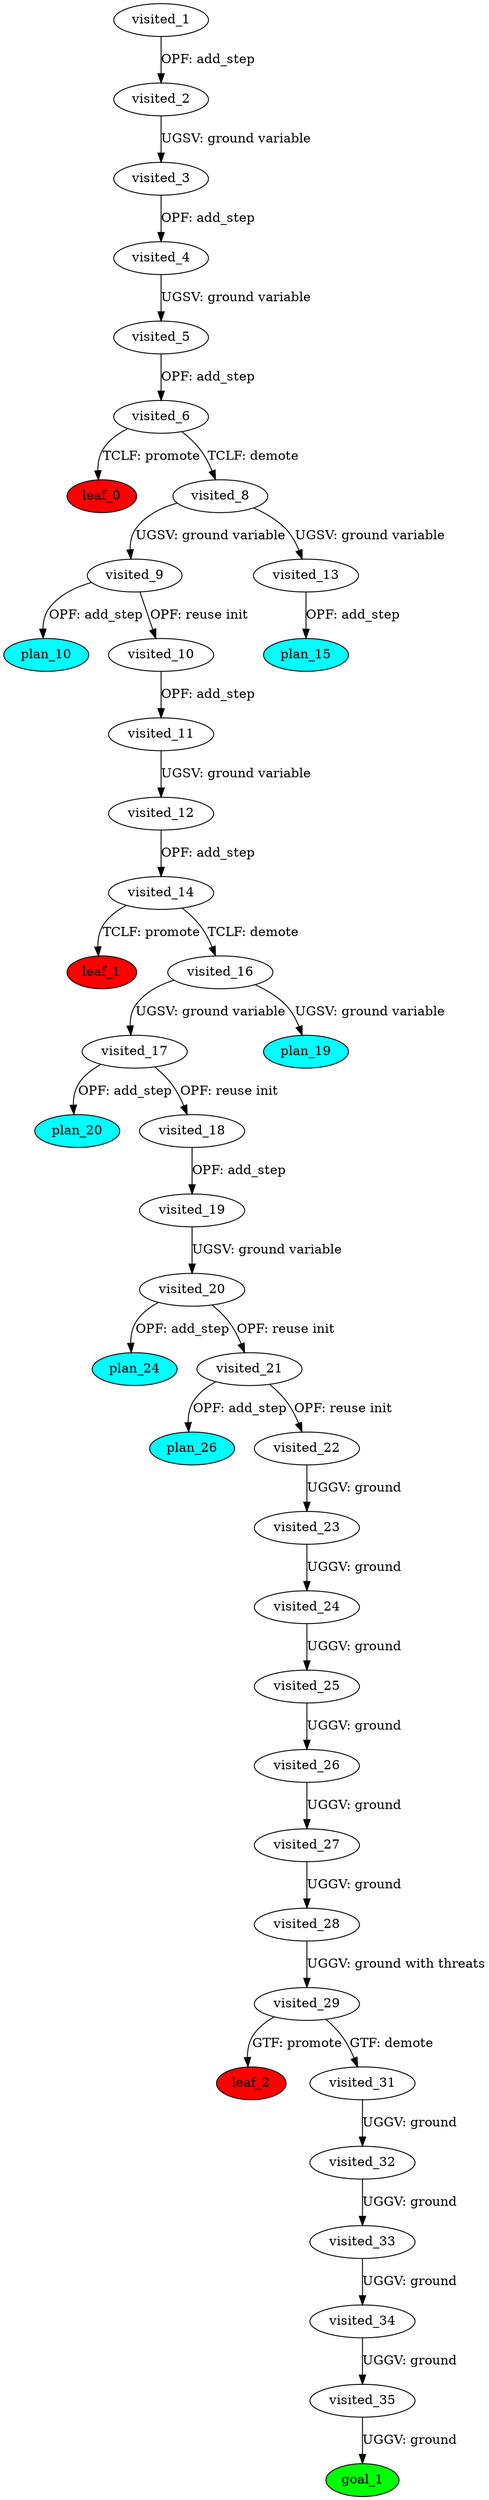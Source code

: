 digraph {
	"c5175ce3-cf18-22d5-6c5e-5a346946aa8c" [label=plan_0 fillcolor=cyan style=filled]
	"c5175ce3-cf18-22d5-6c5e-5a346946aa8c" [label=visited_1 fillcolor=white style=filled]
	"ffb7f861-2f54-759b-e6ea-545196c385be" [label=plan_1 fillcolor=cyan style=filled]
	"c5175ce3-cf18-22d5-6c5e-5a346946aa8c" -> "ffb7f861-2f54-759b-e6ea-545196c385be" [label="OPF: add_step"]
	"ffb7f861-2f54-759b-e6ea-545196c385be" [label=visited_2 fillcolor=white style=filled]
	"7f68625d-42ab-7ea0-8bb3-949c0d8c4ff2" [label=plan_2 fillcolor=cyan style=filled]
	"ffb7f861-2f54-759b-e6ea-545196c385be" -> "7f68625d-42ab-7ea0-8bb3-949c0d8c4ff2" [label="UGSV: ground variable"]
	"7f68625d-42ab-7ea0-8bb3-949c0d8c4ff2" [label=visited_3 fillcolor=white style=filled]
	"6d4fa46a-9478-4852-75bc-a2028aeeb41d" [label=plan_3 fillcolor=cyan style=filled]
	"7f68625d-42ab-7ea0-8bb3-949c0d8c4ff2" -> "6d4fa46a-9478-4852-75bc-a2028aeeb41d" [label="OPF: add_step"]
	"6d4fa46a-9478-4852-75bc-a2028aeeb41d" [label=visited_4 fillcolor=white style=filled]
	"479621fb-8f6a-dba5-c041-a5e0c987e1f2" [label=plan_4 fillcolor=cyan style=filled]
	"6d4fa46a-9478-4852-75bc-a2028aeeb41d" -> "479621fb-8f6a-dba5-c041-a5e0c987e1f2" [label="UGSV: ground variable"]
	"479621fb-8f6a-dba5-c041-a5e0c987e1f2" [label=visited_5 fillcolor=white style=filled]
	"2e20c2f2-958f-a216-dcd7-690c74311324" [label=plan_5 fillcolor=cyan style=filled]
	"479621fb-8f6a-dba5-c041-a5e0c987e1f2" -> "2e20c2f2-958f-a216-dcd7-690c74311324" [label="OPF: add_step"]
	"2e20c2f2-958f-a216-dcd7-690c74311324" [label=visited_6 fillcolor=white style=filled]
	"f00c449a-5575-f07a-00b1-f03c71e87477" [label=plan_6 fillcolor=cyan style=filled]
	"2e20c2f2-958f-a216-dcd7-690c74311324" -> "f00c449a-5575-f07a-00b1-f03c71e87477" [label="TCLF: promote"]
	"953c63b9-7b16-863b-cc60-fad5052f6c96" [label=plan_7 fillcolor=cyan style=filled]
	"2e20c2f2-958f-a216-dcd7-690c74311324" -> "953c63b9-7b16-863b-cc60-fad5052f6c96" [label="TCLF: demote"]
	"f00c449a-5575-f07a-00b1-f03c71e87477" [label=visited_7 fillcolor=white style=filled]
	"f00c449a-5575-f07a-00b1-f03c71e87477" [label=leaf_0 fillcolor=red style=filled]
	"953c63b9-7b16-863b-cc60-fad5052f6c96" [label=visited_8 fillcolor=white style=filled]
	"33ee3fb4-9f23-433c-3ceb-0483e263c626" [label=plan_8 fillcolor=cyan style=filled]
	"953c63b9-7b16-863b-cc60-fad5052f6c96" -> "33ee3fb4-9f23-433c-3ceb-0483e263c626" [label="UGSV: ground variable"]
	"a5165c32-95a4-e204-963b-4141946b1402" [label=plan_9 fillcolor=cyan style=filled]
	"953c63b9-7b16-863b-cc60-fad5052f6c96" -> "a5165c32-95a4-e204-963b-4141946b1402" [label="UGSV: ground variable"]
	"33ee3fb4-9f23-433c-3ceb-0483e263c626" [label=visited_9 fillcolor=white style=filled]
	"37091c48-6449-924b-dbb6-d9489d880900" [label=plan_10 fillcolor=cyan style=filled]
	"33ee3fb4-9f23-433c-3ceb-0483e263c626" -> "37091c48-6449-924b-dbb6-d9489d880900" [label="OPF: add_step"]
	"ec108d1b-aea5-6c2a-e112-02754bcc01bf" [label=plan_11 fillcolor=cyan style=filled]
	"33ee3fb4-9f23-433c-3ceb-0483e263c626" -> "ec108d1b-aea5-6c2a-e112-02754bcc01bf" [label="OPF: reuse init"]
	"ec108d1b-aea5-6c2a-e112-02754bcc01bf" [label=visited_10 fillcolor=white style=filled]
	"c37daf77-86fa-f0d3-284a-77de89f98673" [label=plan_12 fillcolor=cyan style=filled]
	"ec108d1b-aea5-6c2a-e112-02754bcc01bf" -> "c37daf77-86fa-f0d3-284a-77de89f98673" [label="OPF: add_step"]
	"c37daf77-86fa-f0d3-284a-77de89f98673" [label=visited_11 fillcolor=white style=filled]
	"c3519fe6-689c-d425-66ba-7f55676c3402" [label=plan_13 fillcolor=cyan style=filled]
	"c37daf77-86fa-f0d3-284a-77de89f98673" -> "c3519fe6-689c-d425-66ba-7f55676c3402" [label="UGSV: ground variable"]
	"c3519fe6-689c-d425-66ba-7f55676c3402" [label=visited_12 fillcolor=white style=filled]
	"ad556943-2935-3aa9-5ae2-63537ffa1852" [label=plan_14 fillcolor=cyan style=filled]
	"c3519fe6-689c-d425-66ba-7f55676c3402" -> "ad556943-2935-3aa9-5ae2-63537ffa1852" [label="OPF: add_step"]
	"a5165c32-95a4-e204-963b-4141946b1402" [label=visited_13 fillcolor=white style=filled]
	"a6ddea4c-861e-fe0f-38dd-36e7ce33316a" [label=plan_15 fillcolor=cyan style=filled]
	"a5165c32-95a4-e204-963b-4141946b1402" -> "a6ddea4c-861e-fe0f-38dd-36e7ce33316a" [label="OPF: add_step"]
	"ad556943-2935-3aa9-5ae2-63537ffa1852" [label=visited_14 fillcolor=white style=filled]
	"a4782e08-4ea3-a095-87d4-9c0c37d985ca" [label=plan_16 fillcolor=cyan style=filled]
	"ad556943-2935-3aa9-5ae2-63537ffa1852" -> "a4782e08-4ea3-a095-87d4-9c0c37d985ca" [label="TCLF: promote"]
	"a77800b6-5949-5eae-e885-79f6d9bf645c" [label=plan_17 fillcolor=cyan style=filled]
	"ad556943-2935-3aa9-5ae2-63537ffa1852" -> "a77800b6-5949-5eae-e885-79f6d9bf645c" [label="TCLF: demote"]
	"a4782e08-4ea3-a095-87d4-9c0c37d985ca" [label=visited_15 fillcolor=white style=filled]
	"a4782e08-4ea3-a095-87d4-9c0c37d985ca" [label=leaf_1 fillcolor=red style=filled]
	"a77800b6-5949-5eae-e885-79f6d9bf645c" [label=visited_16 fillcolor=white style=filled]
	"914d213f-878d-daad-f5bb-689e4e66d5d2" [label=plan_18 fillcolor=cyan style=filled]
	"a77800b6-5949-5eae-e885-79f6d9bf645c" -> "914d213f-878d-daad-f5bb-689e4e66d5d2" [label="UGSV: ground variable"]
	"5c36a7ea-14f3-b914-eb3a-5afb013f747f" [label=plan_19 fillcolor=cyan style=filled]
	"a77800b6-5949-5eae-e885-79f6d9bf645c" -> "5c36a7ea-14f3-b914-eb3a-5afb013f747f" [label="UGSV: ground variable"]
	"914d213f-878d-daad-f5bb-689e4e66d5d2" [label=visited_17 fillcolor=white style=filled]
	"4b7da242-b3ce-fcf2-8752-0f4a47aaaf15" [label=plan_20 fillcolor=cyan style=filled]
	"914d213f-878d-daad-f5bb-689e4e66d5d2" -> "4b7da242-b3ce-fcf2-8752-0f4a47aaaf15" [label="OPF: add_step"]
	"ec8c8f9c-33e0-0bed-2f6f-d59da076eada" [label=plan_21 fillcolor=cyan style=filled]
	"914d213f-878d-daad-f5bb-689e4e66d5d2" -> "ec8c8f9c-33e0-0bed-2f6f-d59da076eada" [label="OPF: reuse init"]
	"ec8c8f9c-33e0-0bed-2f6f-d59da076eada" [label=visited_18 fillcolor=white style=filled]
	"a742bfc1-8d59-32df-3872-57953ec29bac" [label=plan_22 fillcolor=cyan style=filled]
	"ec8c8f9c-33e0-0bed-2f6f-d59da076eada" -> "a742bfc1-8d59-32df-3872-57953ec29bac" [label="OPF: add_step"]
	"a742bfc1-8d59-32df-3872-57953ec29bac" [label=visited_19 fillcolor=white style=filled]
	"eac1e888-de65-3815-ca50-74f307960260" [label=plan_23 fillcolor=cyan style=filled]
	"a742bfc1-8d59-32df-3872-57953ec29bac" -> "eac1e888-de65-3815-ca50-74f307960260" [label="UGSV: ground variable"]
	"eac1e888-de65-3815-ca50-74f307960260" [label=visited_20 fillcolor=white style=filled]
	"6455e2aa-a4a4-fd33-27e0-cf399cef4a1c" [label=plan_24 fillcolor=cyan style=filled]
	"eac1e888-de65-3815-ca50-74f307960260" -> "6455e2aa-a4a4-fd33-27e0-cf399cef4a1c" [label="OPF: add_step"]
	"24aac6b5-be53-ca4c-99c7-174e66bb161c" [label=plan_25 fillcolor=cyan style=filled]
	"eac1e888-de65-3815-ca50-74f307960260" -> "24aac6b5-be53-ca4c-99c7-174e66bb161c" [label="OPF: reuse init"]
	"24aac6b5-be53-ca4c-99c7-174e66bb161c" [label=visited_21 fillcolor=white style=filled]
	"455240a5-b3cb-dc9c-b0ca-bbd10e03013c" [label=plan_26 fillcolor=cyan style=filled]
	"24aac6b5-be53-ca4c-99c7-174e66bb161c" -> "455240a5-b3cb-dc9c-b0ca-bbd10e03013c" [label="OPF: add_step"]
	"c5690eb6-f02c-897e-40a7-1a80c0a1b726" [label=plan_27 fillcolor=cyan style=filled]
	"24aac6b5-be53-ca4c-99c7-174e66bb161c" -> "c5690eb6-f02c-897e-40a7-1a80c0a1b726" [label="OPF: reuse init"]
	"c5690eb6-f02c-897e-40a7-1a80c0a1b726" [label=visited_22 fillcolor=white style=filled]
	"1fd9ca24-47d5-d2dc-ff3d-9f41e0221c82" [label=plan_28 fillcolor=cyan style=filled]
	"c5690eb6-f02c-897e-40a7-1a80c0a1b726" -> "1fd9ca24-47d5-d2dc-ff3d-9f41e0221c82" [label="UGGV: ground"]
	"1fd9ca24-47d5-d2dc-ff3d-9f41e0221c82" [label=visited_23 fillcolor=white style=filled]
	"b19b4279-c06a-1e4f-6072-6f83286e4b5f" [label=plan_29 fillcolor=cyan style=filled]
	"1fd9ca24-47d5-d2dc-ff3d-9f41e0221c82" -> "b19b4279-c06a-1e4f-6072-6f83286e4b5f" [label="UGGV: ground"]
	"b19b4279-c06a-1e4f-6072-6f83286e4b5f" [label=visited_24 fillcolor=white style=filled]
	"7d712659-a28b-d750-c2e9-c641c4bc3b29" [label=plan_30 fillcolor=cyan style=filled]
	"b19b4279-c06a-1e4f-6072-6f83286e4b5f" -> "7d712659-a28b-d750-c2e9-c641c4bc3b29" [label="UGGV: ground"]
	"7d712659-a28b-d750-c2e9-c641c4bc3b29" [label=visited_25 fillcolor=white style=filled]
	"efed9543-0fa0-dff5-126b-cdf7480c2e3c" [label=plan_31 fillcolor=cyan style=filled]
	"7d712659-a28b-d750-c2e9-c641c4bc3b29" -> "efed9543-0fa0-dff5-126b-cdf7480c2e3c" [label="UGGV: ground"]
	"efed9543-0fa0-dff5-126b-cdf7480c2e3c" [label=visited_26 fillcolor=white style=filled]
	"ef2d1e54-292c-d34f-3068-cc7112c2e237" [label=plan_32 fillcolor=cyan style=filled]
	"efed9543-0fa0-dff5-126b-cdf7480c2e3c" -> "ef2d1e54-292c-d34f-3068-cc7112c2e237" [label="UGGV: ground"]
	"ef2d1e54-292c-d34f-3068-cc7112c2e237" [label=visited_27 fillcolor=white style=filled]
	"9cc3a154-70dc-e64e-861c-f4a131a743d6" [label=plan_33 fillcolor=cyan style=filled]
	"ef2d1e54-292c-d34f-3068-cc7112c2e237" -> "9cc3a154-70dc-e64e-861c-f4a131a743d6" [label="UGGV: ground"]
	"9cc3a154-70dc-e64e-861c-f4a131a743d6" [label=visited_28 fillcolor=white style=filled]
	"4273830a-f0be-c661-debe-42924048feb7" [label=plan_34 fillcolor=cyan style=filled]
	"9cc3a154-70dc-e64e-861c-f4a131a743d6" -> "4273830a-f0be-c661-debe-42924048feb7" [label="UGGV: ground with threats"]
	"4273830a-f0be-c661-debe-42924048feb7" [label=visited_29 fillcolor=white style=filled]
	"e91e88ad-897d-113e-331a-a755d5b86037" [label=plan_35 fillcolor=cyan style=filled]
	"4273830a-f0be-c661-debe-42924048feb7" -> "e91e88ad-897d-113e-331a-a755d5b86037" [label="GTF: promote"]
	"e43ef9b9-a5e9-11cc-6b14-fc7c846bf783" [label=plan_36 fillcolor=cyan style=filled]
	"4273830a-f0be-c661-debe-42924048feb7" -> "e43ef9b9-a5e9-11cc-6b14-fc7c846bf783" [label="GTF: demote"]
	"e91e88ad-897d-113e-331a-a755d5b86037" [label=visited_30 fillcolor=white style=filled]
	"e91e88ad-897d-113e-331a-a755d5b86037" [label=leaf_2 fillcolor=red style=filled]
	"e43ef9b9-a5e9-11cc-6b14-fc7c846bf783" [label=visited_31 fillcolor=white style=filled]
	"764e1740-58fa-1f78-400c-f47dd04ccb3c" [label=plan_37 fillcolor=cyan style=filled]
	"e43ef9b9-a5e9-11cc-6b14-fc7c846bf783" -> "764e1740-58fa-1f78-400c-f47dd04ccb3c" [label="UGGV: ground"]
	"764e1740-58fa-1f78-400c-f47dd04ccb3c" [label=visited_32 fillcolor=white style=filled]
	"87485bf9-f823-89de-bbd2-bc6abf30b93a" [label=plan_38 fillcolor=cyan style=filled]
	"764e1740-58fa-1f78-400c-f47dd04ccb3c" -> "87485bf9-f823-89de-bbd2-bc6abf30b93a" [label="UGGV: ground"]
	"87485bf9-f823-89de-bbd2-bc6abf30b93a" [label=visited_33 fillcolor=white style=filled]
	"12dd9465-1d8b-6814-0e45-407cd3b48742" [label=plan_39 fillcolor=cyan style=filled]
	"87485bf9-f823-89de-bbd2-bc6abf30b93a" -> "12dd9465-1d8b-6814-0e45-407cd3b48742" [label="UGGV: ground"]
	"12dd9465-1d8b-6814-0e45-407cd3b48742" [label=visited_34 fillcolor=white style=filled]
	"b7f15d6b-4287-d13f-1da0-3846bffd1843" [label=plan_40 fillcolor=cyan style=filled]
	"12dd9465-1d8b-6814-0e45-407cd3b48742" -> "b7f15d6b-4287-d13f-1da0-3846bffd1843" [label="UGGV: ground"]
	"b7f15d6b-4287-d13f-1da0-3846bffd1843" [label=visited_35 fillcolor=white style=filled]
	"2cb1103a-db4b-26fb-a2ab-1fe6db4775be" [label=plan_41 fillcolor=cyan style=filled]
	"b7f15d6b-4287-d13f-1da0-3846bffd1843" -> "2cb1103a-db4b-26fb-a2ab-1fe6db4775be" [label="UGGV: ground"]
	"2cb1103a-db4b-26fb-a2ab-1fe6db4775be" [label=visited_36 fillcolor=white style=filled]
	"2cb1103a-db4b-26fb-a2ab-1fe6db4775be" [label=goal_1 fillcolor=green style=filled]
}
